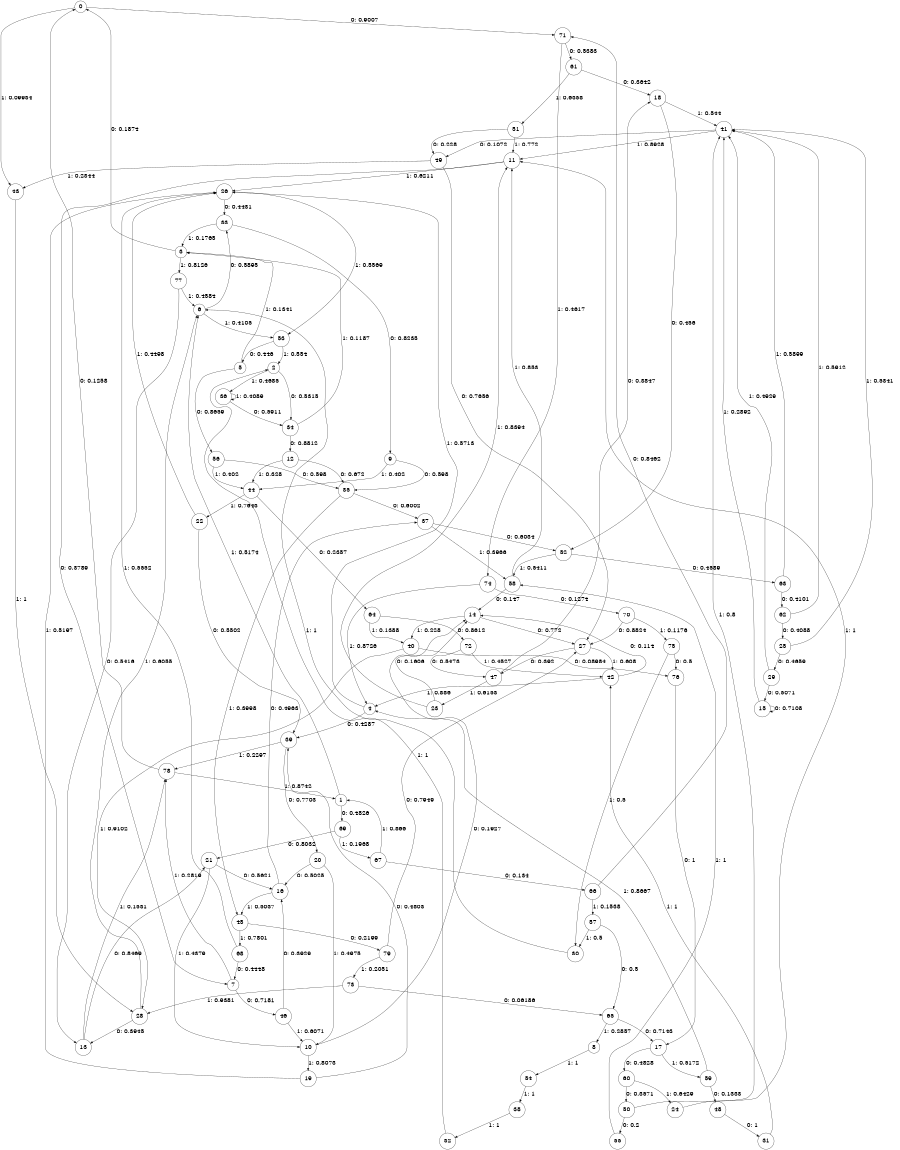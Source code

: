 digraph "ch34faceL10" {
size = "6,8.5";
ratio = "fill";
node [shape = circle];
node [fontsize = 24];
edge [fontsize = 24];
0 -> 71 [label = "0: 0.9007   "];
0 -> 43 [label = "1: 0.09934  "];
1 -> 69 [label = "0: 0.4826   "];
1 -> 6 [label = "1: 0.5174   "];
2 -> 34 [label = "0: 0.5315   "];
2 -> 36 [label = "1: 0.4685   "];
3 -> 0 [label = "0: 0.1874   "];
3 -> 77 [label = "1: 0.8126   "];
4 -> 39 [label = "0: 0.4287   "];
4 -> 26 [label = "1: 0.5713   "];
5 -> 56 [label = "0: 0.8659   "];
5 -> 3 [label = "1: 0.1341   "];
6 -> 33 [label = "0: 0.5895   "];
6 -> 53 [label = "1: 0.4105   "];
7 -> 46 [label = "0: 0.7181   "];
7 -> 78 [label = "1: 0.2819   "];
8 -> 54 [label = "1: 1        "];
9 -> 35 [label = "0: 0.598    "];
9 -> 44 [label = "1: 0.402    "];
10 -> 14 [label = "0: 0.1927   "];
10 -> 19 [label = "1: 0.8073   "];
11 -> 7 [label = "0: 0.3789   "];
11 -> 26 [label = "1: 0.6211   "];
12 -> 35 [label = "0: 0.672    "];
12 -> 44 [label = "1: 0.328    "];
13 -> 21 [label = "0: 0.8469   "];
13 -> 78 [label = "1: 0.1531   "];
14 -> 27 [label = "0: 0.772    "];
14 -> 40 [label = "1: 0.228    "];
15 -> 15 [label = "0: 0.7108   "];
15 -> 41 [label = "1: 0.2892   "];
16 -> 37 [label = "0: 0.4963   "];
16 -> 45 [label = "1: 0.5037   "];
17 -> 60 [label = "0: 0.4828   "];
17 -> 59 [label = "1: 0.5172   "];
18 -> 52 [label = "0: 0.456    "];
18 -> 41 [label = "1: 0.544    "];
19 -> 39 [label = "0: 0.4803   "];
19 -> 26 [label = "1: 0.5197   "];
20 -> 16 [label = "0: 0.5025   "];
20 -> 10 [label = "1: 0.4975   "];
21 -> 16 [label = "0: 0.5621   "];
21 -> 10 [label = "1: 0.4379   "];
22 -> 39 [label = "0: 0.5502   "];
22 -> 26 [label = "1: 0.4498   "];
23 -> 14 [label = "0: 0.1606   "];
23 -> 11 [label = "1: 0.8394   "];
24 -> 11 [label = "1: 1        "];
25 -> 29 [label = "0: 0.4659   "];
25 -> 41 [label = "1: 0.5341   "];
26 -> 33 [label = "0: 0.4431   "];
26 -> 53 [label = "1: 0.5569   "];
27 -> 47 [label = "0: 0.392    "];
27 -> 42 [label = "1: 0.608    "];
28 -> 13 [label = "0: 0.3945   "];
28 -> 6 [label = "1: 0.6055   "];
29 -> 15 [label = "0: 0.5071   "];
29 -> 41 [label = "1: 0.4929   "];
30 -> 6 [label = "1: 1        "];
31 -> 42 [label = "1: 1        "];
32 -> 2 [label = "1: 1        "];
33 -> 9 [label = "0: 0.8235   "];
33 -> 3 [label = "1: 0.1765   "];
34 -> 12 [label = "0: 0.8812   "];
34 -> 3 [label = "1: 0.1187   "];
35 -> 37 [label = "0: 0.6002   "];
35 -> 45 [label = "1: 0.3998   "];
36 -> 34 [label = "0: 0.5911   "];
36 -> 36 [label = "1: 0.4089   "];
37 -> 52 [label = "0: 0.6034   "];
37 -> 58 [label = "1: 0.3966   "];
38 -> 32 [label = "1: 1        "];
39 -> 20 [label = "0: 0.7703   "];
39 -> 78 [label = "1: 0.2297   "];
40 -> 76 [label = "0: 0.08984  "];
40 -> 28 [label = "1: 0.9102   "];
41 -> 49 [label = "0: 0.1072   "];
41 -> 11 [label = "1: 0.8928   "];
42 -> 14 [label = "0: 0.114    "];
42 -> 4 [label = "1: 0.886    "];
43 -> 28 [label = "1: 1        "];
44 -> 64 [label = "0: 0.2357   "];
44 -> 22 [label = "1: 0.7643   "];
45 -> 79 [label = "0: 0.2199   "];
45 -> 68 [label = "1: 0.7801   "];
46 -> 16 [label = "0: 0.3929   "];
46 -> 10 [label = "1: 0.6071   "];
47 -> 18 [label = "0: 0.3847   "];
47 -> 23 [label = "1: 0.6153   "];
48 -> 31 [label = "0: 1        "];
49 -> 27 [label = "0: 0.7656   "];
49 -> 43 [label = "1: 0.2344   "];
50 -> 55 [label = "0: 0.2      "];
50 -> 41 [label = "1: 0.8      "];
51 -> 49 [label = "0: 0.228    "];
51 -> 11 [label = "1: 0.772    "];
52 -> 63 [label = "0: 0.4589   "];
52 -> 58 [label = "1: 0.5411   "];
53 -> 5 [label = "0: 0.446    "];
53 -> 2 [label = "1: 0.554    "];
54 -> 38 [label = "1: 1        "];
55 -> 58 [label = "1: 1        "];
56 -> 35 [label = "0: 0.598    "];
56 -> 44 [label = "1: 0.402    "];
57 -> 65 [label = "0: 0.5      "];
57 -> 30 [label = "1: 0.5      "];
58 -> 14 [label = "0: 0.147    "];
58 -> 11 [label = "1: 0.853    "];
59 -> 48 [label = "0: 0.1333   "];
59 -> 4 [label = "1: 0.8667   "];
60 -> 50 [label = "0: 0.3571   "];
60 -> 24 [label = "1: 0.6429   "];
61 -> 18 [label = "0: 0.3642   "];
61 -> 51 [label = "1: 0.6358   "];
62 -> 25 [label = "0: 0.4088   "];
62 -> 41 [label = "1: 0.5912   "];
63 -> 62 [label = "0: 0.4101   "];
63 -> 41 [label = "1: 0.5899   "];
64 -> 72 [label = "0: 0.8612   "];
64 -> 40 [label = "1: 0.1388   "];
65 -> 17 [label = "0: 0.7143   "];
65 -> 8 [label = "1: 0.2857   "];
66 -> 71 [label = "0: 0.8462   "];
66 -> 57 [label = "1: 0.1538   "];
67 -> 66 [label = "0: 0.134    "];
67 -> 1 [label = "1: 0.866    "];
68 -> 7 [label = "0: 0.4448   "];
68 -> 26 [label = "1: 0.5552   "];
69 -> 21 [label = "0: 0.8032   "];
69 -> 67 [label = "1: 0.1968   "];
70 -> 27 [label = "0: 0.8824   "];
70 -> 75 [label = "1: 0.1176   "];
71 -> 61 [label = "0: 0.5383   "];
71 -> 74 [label = "1: 0.4617   "];
72 -> 47 [label = "0: 0.5473   "];
72 -> 42 [label = "1: 0.4527   "];
73 -> 65 [label = "0: 0.06186  "];
73 -> 28 [label = "1: 0.9381   "];
74 -> 70 [label = "0: 0.1274   "];
74 -> 4 [label = "1: 0.8726   "];
75 -> 76 [label = "0: 0.5      "];
75 -> 30 [label = "1: 0.5      "];
76 -> 17 [label = "0: 1        "];
77 -> 13 [label = "0: 0.5416   "];
77 -> 6 [label = "1: 0.4584   "];
78 -> 0 [label = "0: 0.1258   "];
78 -> 1 [label = "1: 0.8742   "];
79 -> 27 [label = "0: 0.7949   "];
79 -> 73 [label = "1: 0.2051   "];
}